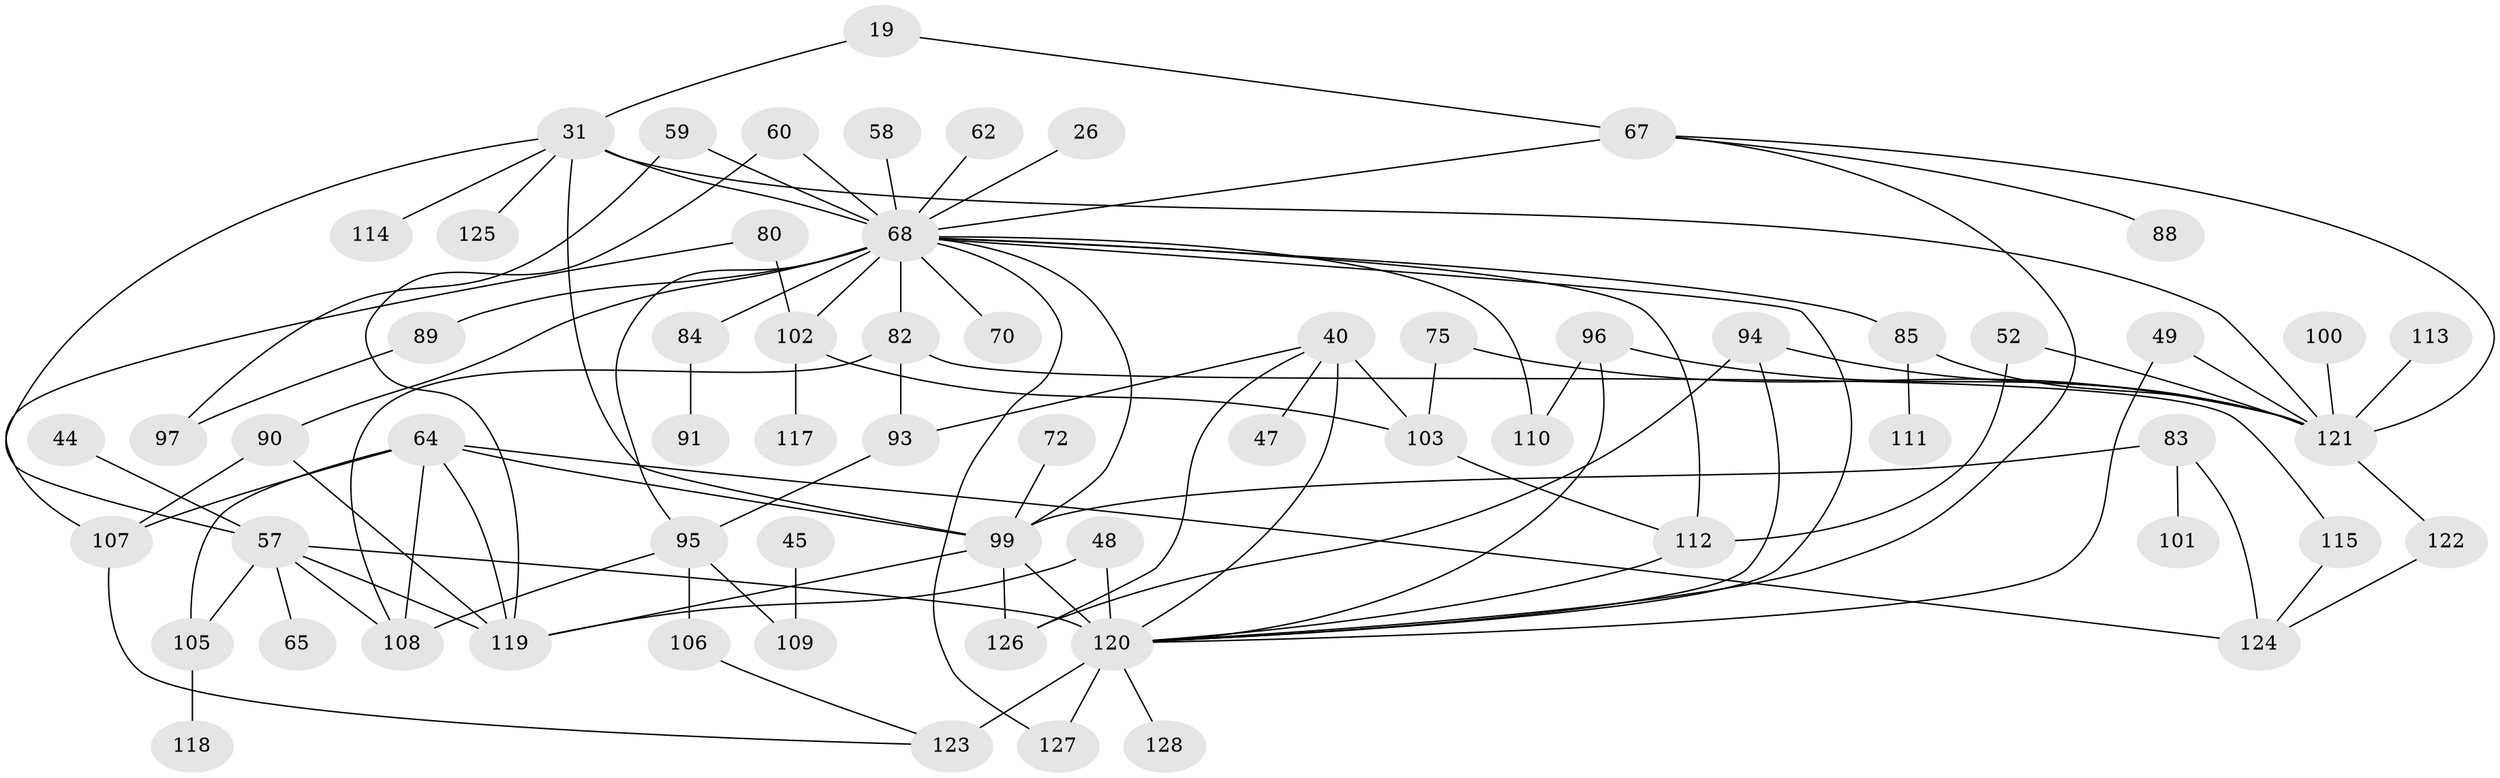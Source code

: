 // original degree distribution, {8: 0.015625, 4: 0.15625, 3: 0.2421875, 5: 0.0703125, 2: 0.265625, 9: 0.0078125, 1: 0.203125, 7: 0.0078125, 6: 0.03125}
// Generated by graph-tools (version 1.1) at 2025/41/03/09/25 04:41:24]
// undirected, 64 vertices, 101 edges
graph export_dot {
graph [start="1"]
  node [color=gray90,style=filled];
  19;
  26;
  31 [super="+18+25+9"];
  40 [super="+37"];
  44;
  45;
  47;
  48;
  49;
  52;
  57 [super="+20+16+32+54"];
  58;
  59;
  60;
  62;
  64 [super="+34"];
  65;
  67 [super="+8+12"];
  68 [super="+4+5+27"];
  70;
  72;
  75;
  80;
  82 [super="+53"];
  83;
  84;
  85;
  88;
  89;
  90;
  91;
  93 [super="+77"];
  94 [super="+66"];
  95 [super="+15"];
  96;
  97;
  99 [super="+28+81+87+98"];
  100;
  101;
  102 [super="+76"];
  103 [super="+51+42+71"];
  105;
  106 [super="+78"];
  107 [super="+38"];
  108;
  109 [super="+30"];
  110;
  111;
  112 [super="+35+86"];
  113;
  114;
  115;
  117;
  118;
  119 [super="+33"];
  120 [super="+21+50+104"];
  121 [super="+23+55+73"];
  122;
  123 [super="+14+79+41"];
  124 [super="+36+116"];
  125;
  126 [super="+61+46+92"];
  127;
  128;
  19 -- 67;
  19 -- 31;
  26 -- 68;
  31 -- 125;
  31 -- 121;
  31 -- 68 [weight=3];
  31 -- 114;
  31 -- 57;
  31 -- 99;
  40 -- 47;
  40 -- 120 [weight=3];
  40 -- 103;
  40 -- 126;
  40 -- 93;
  44 -- 57;
  45 -- 109;
  48 -- 119;
  48 -- 120;
  49 -- 120;
  49 -- 121;
  52 -- 112;
  52 -- 121;
  57 -- 65;
  57 -- 105;
  57 -- 120 [weight=3];
  57 -- 108;
  57 -- 119;
  58 -- 68;
  59 -- 97;
  59 -- 68;
  60 -- 119;
  60 -- 68;
  62 -- 68;
  64 -- 105;
  64 -- 119;
  64 -- 107;
  64 -- 108;
  64 -- 124 [weight=2];
  64 -- 99 [weight=2];
  67 -- 88;
  67 -- 68 [weight=2];
  67 -- 121;
  67 -- 120;
  68 -- 89;
  68 -- 110;
  68 -- 90 [weight=2];
  68 -- 70;
  68 -- 82 [weight=2];
  68 -- 85;
  68 -- 127;
  68 -- 84;
  68 -- 95;
  68 -- 120;
  68 -- 112 [weight=2];
  68 -- 102;
  68 -- 99;
  72 -- 99;
  75 -- 121;
  75 -- 103;
  80 -- 107;
  80 -- 102;
  82 -- 108;
  82 -- 115;
  82 -- 93;
  83 -- 101;
  83 -- 124;
  83 -- 99;
  84 -- 91;
  85 -- 111;
  85 -- 121;
  89 -- 97;
  90 -- 107 [weight=2];
  90 -- 119 [weight=2];
  93 -- 95;
  94 -- 120;
  94 -- 121;
  94 -- 126;
  95 -- 108;
  95 -- 109;
  95 -- 106;
  96 -- 110;
  96 -- 120;
  96 -- 121;
  99 -- 119;
  99 -- 120 [weight=3];
  99 -- 126 [weight=2];
  100 -- 121;
  102 -- 117;
  102 -- 103;
  103 -- 112;
  105 -- 118;
  106 -- 123;
  107 -- 123;
  112 -- 120;
  113 -- 121;
  115 -- 124;
  120 -- 128;
  120 -- 123 [weight=3];
  120 -- 127;
  121 -- 122;
  122 -- 124;
}
